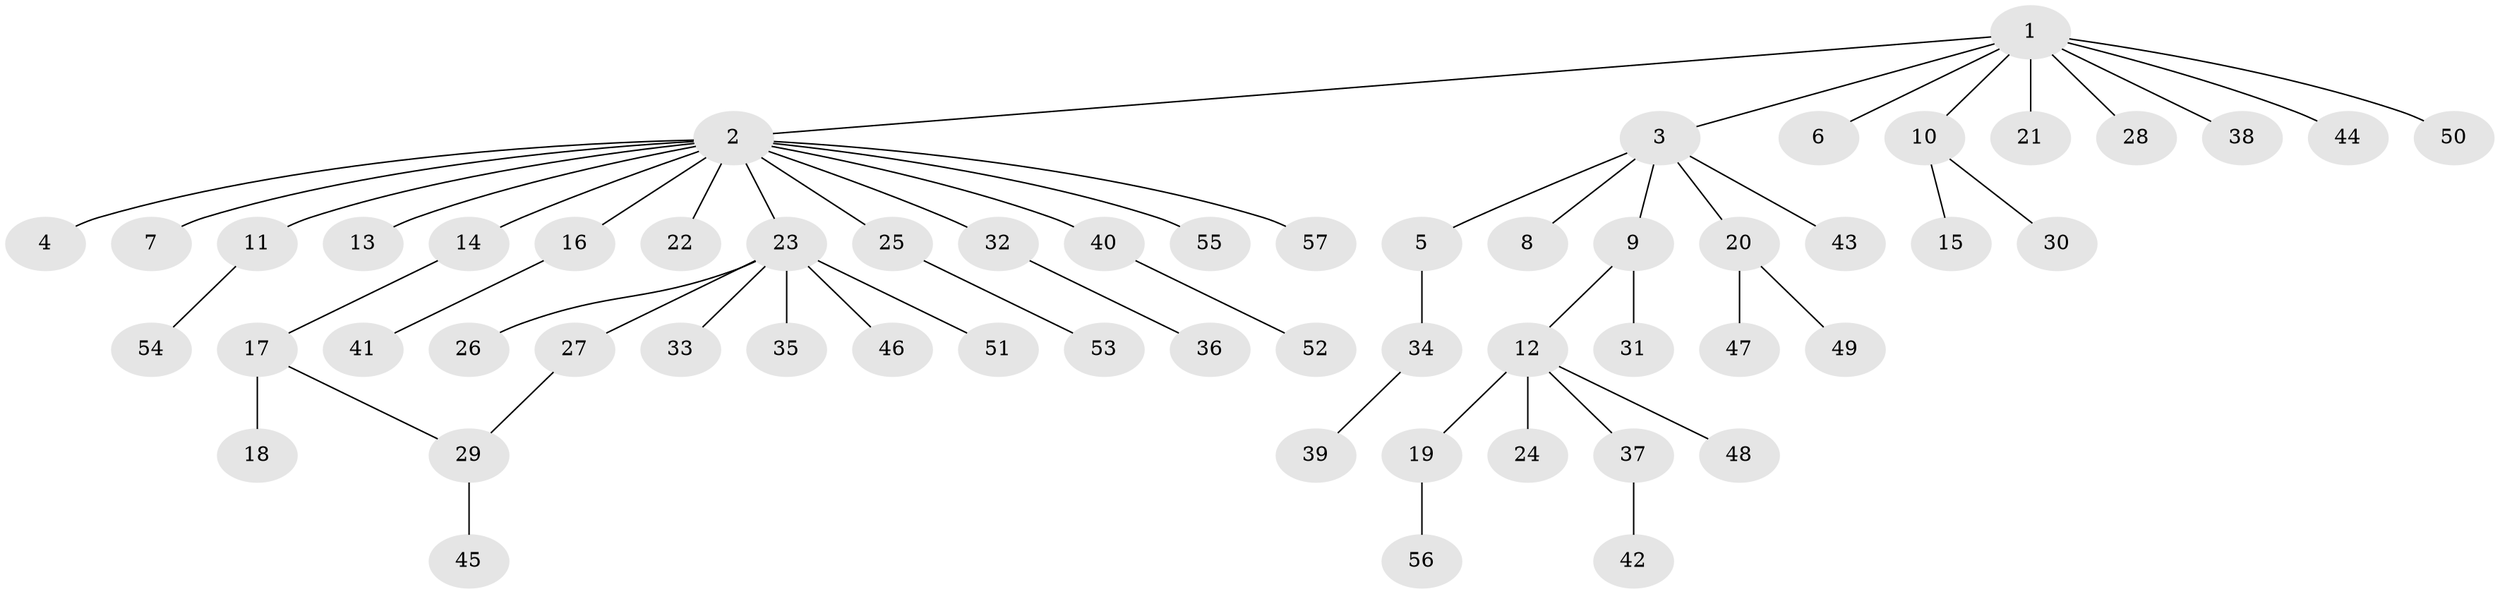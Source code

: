 // coarse degree distribution, {4: 0.12, 8: 0.04, 2: 0.36, 1: 0.48}
// Generated by graph-tools (version 1.1) at 2025/50/03/04/25 22:50:34]
// undirected, 57 vertices, 57 edges
graph export_dot {
  node [color=gray90,style=filled];
  1;
  2;
  3;
  4;
  5;
  6;
  7;
  8;
  9;
  10;
  11;
  12;
  13;
  14;
  15;
  16;
  17;
  18;
  19;
  20;
  21;
  22;
  23;
  24;
  25;
  26;
  27;
  28;
  29;
  30;
  31;
  32;
  33;
  34;
  35;
  36;
  37;
  38;
  39;
  40;
  41;
  42;
  43;
  44;
  45;
  46;
  47;
  48;
  49;
  50;
  51;
  52;
  53;
  54;
  55;
  56;
  57;
  1 -- 2;
  1 -- 3;
  1 -- 6;
  1 -- 10;
  1 -- 21;
  1 -- 28;
  1 -- 38;
  1 -- 44;
  1 -- 50;
  2 -- 4;
  2 -- 7;
  2 -- 11;
  2 -- 13;
  2 -- 14;
  2 -- 16;
  2 -- 22;
  2 -- 23;
  2 -- 25;
  2 -- 32;
  2 -- 40;
  2 -- 55;
  2 -- 57;
  3 -- 5;
  3 -- 8;
  3 -- 9;
  3 -- 20;
  3 -- 43;
  5 -- 34;
  9 -- 12;
  9 -- 31;
  10 -- 15;
  10 -- 30;
  11 -- 54;
  12 -- 19;
  12 -- 24;
  12 -- 37;
  12 -- 48;
  14 -- 17;
  16 -- 41;
  17 -- 18;
  17 -- 29;
  19 -- 56;
  20 -- 47;
  20 -- 49;
  23 -- 26;
  23 -- 27;
  23 -- 33;
  23 -- 35;
  23 -- 46;
  23 -- 51;
  25 -- 53;
  27 -- 29;
  29 -- 45;
  32 -- 36;
  34 -- 39;
  37 -- 42;
  40 -- 52;
}
